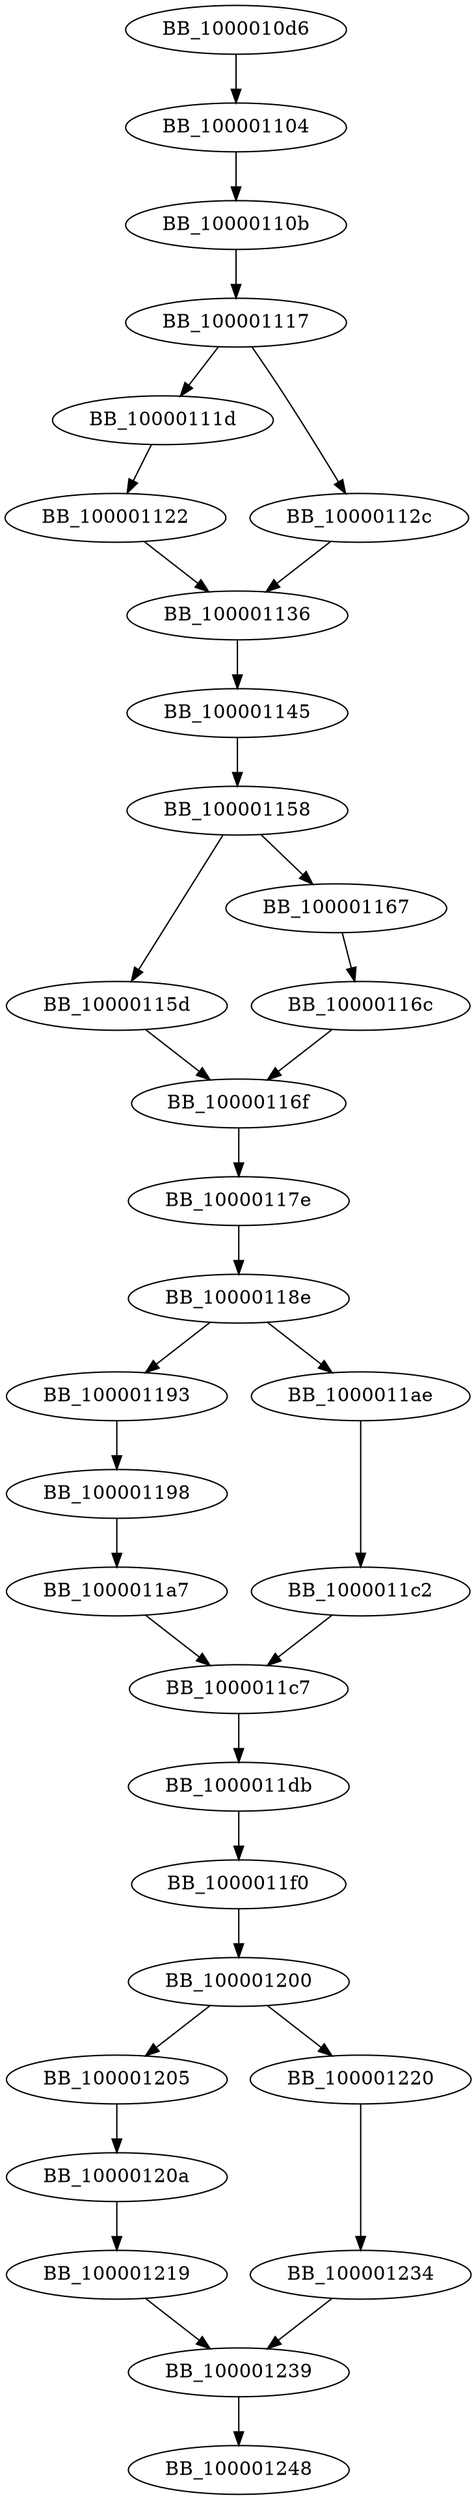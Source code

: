 DiGraph __ZN6Parser6inLongEx{
BB_1000010d6->BB_100001104
BB_100001104->BB_10000110b
BB_10000110b->BB_100001117
BB_100001117->BB_10000111d
BB_100001117->BB_10000112c
BB_10000111d->BB_100001122
BB_100001122->BB_100001136
BB_10000112c->BB_100001136
BB_100001136->BB_100001145
BB_100001145->BB_100001158
BB_100001158->BB_10000115d
BB_100001158->BB_100001167
BB_10000115d->BB_10000116f
BB_100001167->BB_10000116c
BB_10000116c->BB_10000116f
BB_10000116f->BB_10000117e
BB_10000117e->BB_10000118e
BB_10000118e->BB_100001193
BB_10000118e->BB_1000011ae
BB_100001193->BB_100001198
BB_100001198->BB_1000011a7
BB_1000011a7->BB_1000011c7
BB_1000011ae->BB_1000011c2
BB_1000011c2->BB_1000011c7
BB_1000011c7->BB_1000011db
BB_1000011db->BB_1000011f0
BB_1000011f0->BB_100001200
BB_100001200->BB_100001205
BB_100001200->BB_100001220
BB_100001205->BB_10000120a
BB_10000120a->BB_100001219
BB_100001219->BB_100001239
BB_100001220->BB_100001234
BB_100001234->BB_100001239
BB_100001239->BB_100001248
}
